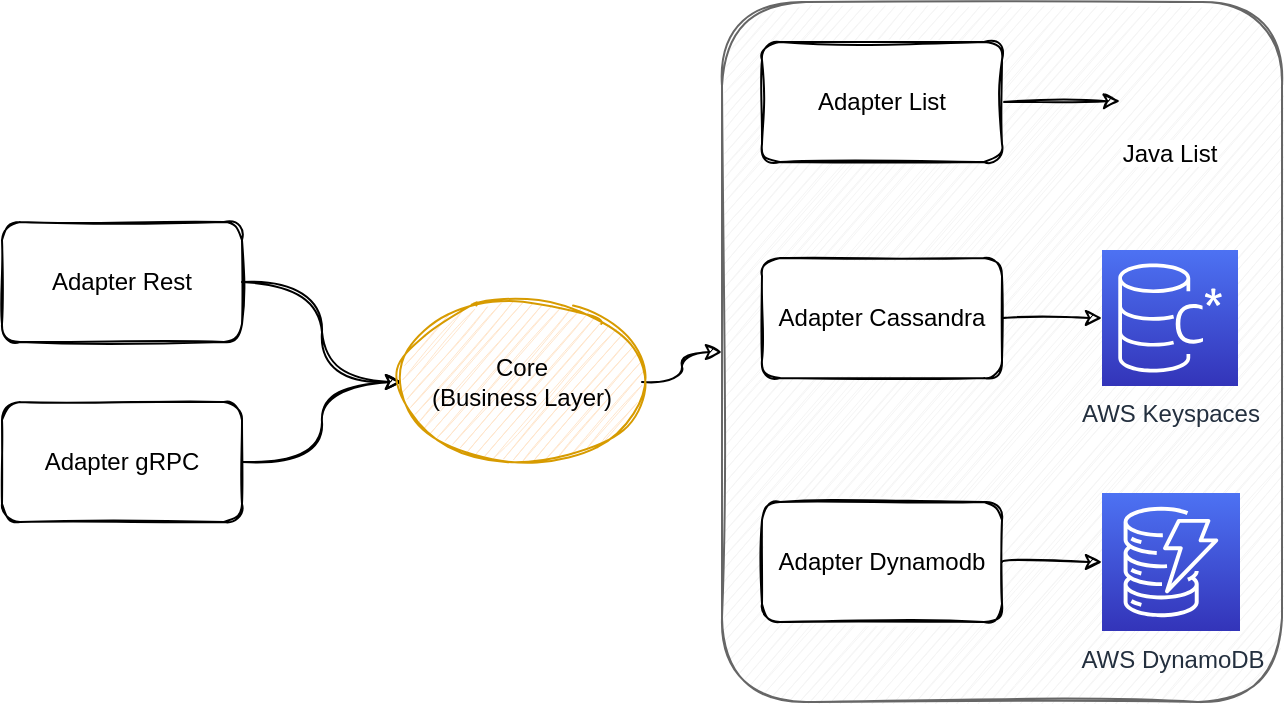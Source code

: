 <mxfile version="17.0.0"><diagram id="RUyg_BcTK6W1SZWmyDVT" name="Page-1"><mxGraphModel dx="901" dy="510" grid="1" gridSize="10" guides="1" tooltips="1" connect="1" arrows="1" fold="1" page="1" pageScale="1" pageWidth="827" pageHeight="1169" math="0" shadow="0"><root><mxCell id="0"/><mxCell id="1" parent="0"/><mxCell id="IYdlygM8jPX52pJGjZ67-11" value="" style="rounded=1;whiteSpace=wrap;html=1;sketch=1;fillColor=#f5f5f5;strokeColor=#666666;fontColor=#333333;" vertex="1" parent="1"><mxGeometry x="530" y="80" width="280" height="350" as="geometry"/></mxCell><mxCell id="IYdlygM8jPX52pJGjZ67-14" style="edgeStyle=orthogonalEdgeStyle;curved=1;rounded=0;sketch=1;orthogonalLoop=1;jettySize=auto;html=1;entryX=0;entryY=0.5;entryDx=0;entryDy=0;" edge="1" parent="1" source="IYdlygM8jPX52pJGjZ67-1" target="IYdlygM8jPX52pJGjZ67-12"><mxGeometry relative="1" as="geometry"/></mxCell><mxCell id="IYdlygM8jPX52pJGjZ67-1" value="Adapter Rest" style="rounded=1;whiteSpace=wrap;html=1;sketch=1;" vertex="1" parent="1"><mxGeometry x="170" y="190" width="120" height="60" as="geometry"/></mxCell><mxCell id="IYdlygM8jPX52pJGjZ67-15" style="edgeStyle=orthogonalEdgeStyle;curved=1;rounded=0;sketch=1;orthogonalLoop=1;jettySize=auto;html=1;" edge="1" parent="1" source="IYdlygM8jPX52pJGjZ67-2" target="IYdlygM8jPX52pJGjZ67-12"><mxGeometry relative="1" as="geometry"/></mxCell><mxCell id="IYdlygM8jPX52pJGjZ67-2" value="Adapter gRPC" style="rounded=1;whiteSpace=wrap;html=1;sketch=1;" vertex="1" parent="1"><mxGeometry x="170" y="280" width="120" height="60" as="geometry"/></mxCell><mxCell id="IYdlygM8jPX52pJGjZ67-10" style="edgeStyle=orthogonalEdgeStyle;curved=1;rounded=0;sketch=1;orthogonalLoop=1;jettySize=auto;html=1;" edge="1" parent="1" source="IYdlygM8jPX52pJGjZ67-3" target="IYdlygM8jPX52pJGjZ67-9"><mxGeometry relative="1" as="geometry"/></mxCell><mxCell id="IYdlygM8jPX52pJGjZ67-3" value="Adapter Cassandra" style="rounded=1;whiteSpace=wrap;html=1;sketch=1;" vertex="1" parent="1"><mxGeometry x="550" y="208" width="120" height="60" as="geometry"/></mxCell><mxCell id="IYdlygM8jPX52pJGjZ67-7" style="edgeStyle=orthogonalEdgeStyle;rounded=0;orthogonalLoop=1;jettySize=auto;html=1;entryX=0;entryY=0.5;entryDx=0;entryDy=0;entryPerimeter=0;sketch=1;curved=1;" edge="1" parent="1" source="IYdlygM8jPX52pJGjZ67-4" target="IYdlygM8jPX52pJGjZ67-6"><mxGeometry relative="1" as="geometry"/></mxCell><mxCell id="IYdlygM8jPX52pJGjZ67-4" value="Adapter Dynamodb" style="rounded=1;whiteSpace=wrap;html=1;sketch=1;" vertex="1" parent="1"><mxGeometry x="550" y="330" width="120" height="60" as="geometry"/></mxCell><mxCell id="IYdlygM8jPX52pJGjZ67-17" style="edgeStyle=orthogonalEdgeStyle;curved=1;rounded=0;sketch=1;orthogonalLoop=1;jettySize=auto;html=1;entryX=0;entryY=0.75;entryDx=0;entryDy=0;" edge="1" parent="1" source="IYdlygM8jPX52pJGjZ67-5" target="IYdlygM8jPX52pJGjZ67-16"><mxGeometry relative="1" as="geometry"/></mxCell><mxCell id="IYdlygM8jPX52pJGjZ67-5" value="Adapter List" style="rounded=1;whiteSpace=wrap;html=1;sketch=1;" vertex="1" parent="1"><mxGeometry x="550" y="100" width="120" height="60" as="geometry"/></mxCell><mxCell id="IYdlygM8jPX52pJGjZ67-6" value="AWS DynamoDB" style="sketch=0;points=[[0,0,0],[0.25,0,0],[0.5,0,0],[0.75,0,0],[1,0,0],[0,1,0],[0.25,1,0],[0.5,1,0],[0.75,1,0],[1,1,0],[0,0.25,0],[0,0.5,0],[0,0.75,0],[1,0.25,0],[1,0.5,0],[1,0.75,0]];outlineConnect=0;fontColor=#232F3E;gradientColor=#4D72F3;gradientDirection=north;fillColor=#3334B9;strokeColor=#ffffff;dashed=0;verticalLabelPosition=bottom;verticalAlign=top;align=center;html=1;fontSize=12;fontStyle=0;aspect=fixed;shape=mxgraph.aws4.resourceIcon;resIcon=mxgraph.aws4.dynamodb;rounded=1;" vertex="1" parent="1"><mxGeometry x="720" y="325.5" width="69" height="69" as="geometry"/></mxCell><mxCell id="IYdlygM8jPX52pJGjZ67-9" value="AWS Keyspaces" style="sketch=0;points=[[0,0,0],[0.25,0,0],[0.5,0,0],[0.75,0,0],[1,0,0],[0,1,0],[0.25,1,0],[0.5,1,0],[0.75,1,0],[1,1,0],[0,0.25,0],[0,0.5,0],[0,0.75,0],[1,0.25,0],[1,0.5,0],[1,0.75,0]];outlineConnect=0;fontColor=#232F3E;gradientColor=#4D72F3;gradientDirection=north;fillColor=#3334B9;strokeColor=#ffffff;dashed=0;verticalLabelPosition=bottom;verticalAlign=top;align=center;html=1;fontSize=12;fontStyle=0;aspect=fixed;shape=mxgraph.aws4.resourceIcon;resIcon=mxgraph.aws4.keyspaces;rounded=1;" vertex="1" parent="1"><mxGeometry x="720" y="204" width="68" height="68" as="geometry"/></mxCell><mxCell id="IYdlygM8jPX52pJGjZ67-13" style="edgeStyle=orthogonalEdgeStyle;curved=1;rounded=0;sketch=1;orthogonalLoop=1;jettySize=auto;html=1;entryX=0;entryY=0.5;entryDx=0;entryDy=0;" edge="1" parent="1" source="IYdlygM8jPX52pJGjZ67-12" target="IYdlygM8jPX52pJGjZ67-11"><mxGeometry relative="1" as="geometry"/></mxCell><mxCell id="IYdlygM8jPX52pJGjZ67-12" value="Core&lt;br&gt;(Business Layer)" style="ellipse;whiteSpace=wrap;html=1;rounded=1;sketch=1;fillColor=#ffe6cc;strokeColor=#d79b00;" vertex="1" parent="1"><mxGeometry x="370" y="230" width="120" height="80" as="geometry"/></mxCell><mxCell id="IYdlygM8jPX52pJGjZ67-16" value="Java List" style="shape=image;verticalLabelPosition=bottom;labelBackgroundColor=default;verticalAlign=top;aspect=fixed;imageAspect=0;image=https://cdn-icons-png.flaticon.com/512/226/226777.png;" vertex="1" parent="1"><mxGeometry x="729" y="92" width="50" height="50" as="geometry"/></mxCell></root></mxGraphModel></diagram></mxfile>